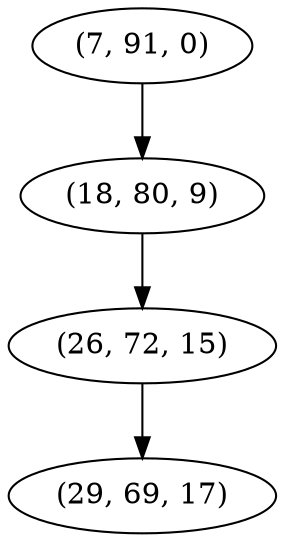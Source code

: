 digraph tree {
    "(7, 91, 0)";
    "(18, 80, 9)";
    "(26, 72, 15)";
    "(29, 69, 17)";
    "(7, 91, 0)" -> "(18, 80, 9)";
    "(18, 80, 9)" -> "(26, 72, 15)";
    "(26, 72, 15)" -> "(29, 69, 17)";
}
